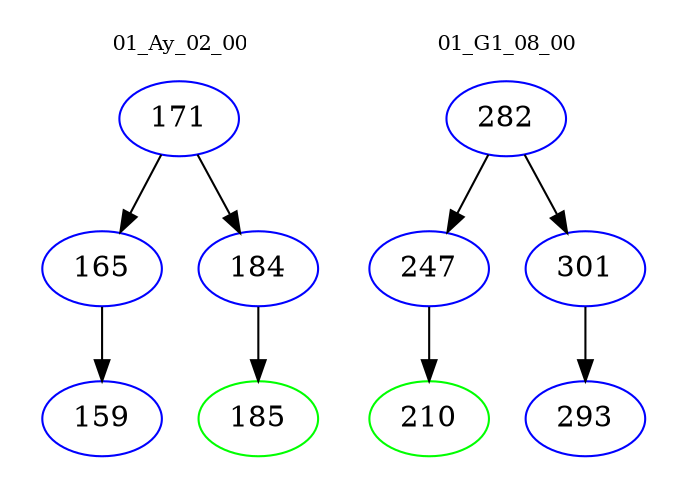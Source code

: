 digraph{
subgraph cluster_0 {
color = white
label = "01_Ay_02_00";
fontsize=10;
T0_171 [label="171", color="blue"]
T0_171 -> T0_165 [color="black"]
T0_165 [label="165", color="blue"]
T0_165 -> T0_159 [color="black"]
T0_159 [label="159", color="blue"]
T0_171 -> T0_184 [color="black"]
T0_184 [label="184", color="blue"]
T0_184 -> T0_185 [color="black"]
T0_185 [label="185", color="green"]
}
subgraph cluster_1 {
color = white
label = "01_G1_08_00";
fontsize=10;
T1_282 [label="282", color="blue"]
T1_282 -> T1_247 [color="black"]
T1_247 [label="247", color="blue"]
T1_247 -> T1_210 [color="black"]
T1_210 [label="210", color="green"]
T1_282 -> T1_301 [color="black"]
T1_301 [label="301", color="blue"]
T1_301 -> T1_293 [color="black"]
T1_293 [label="293", color="blue"]
}
}
